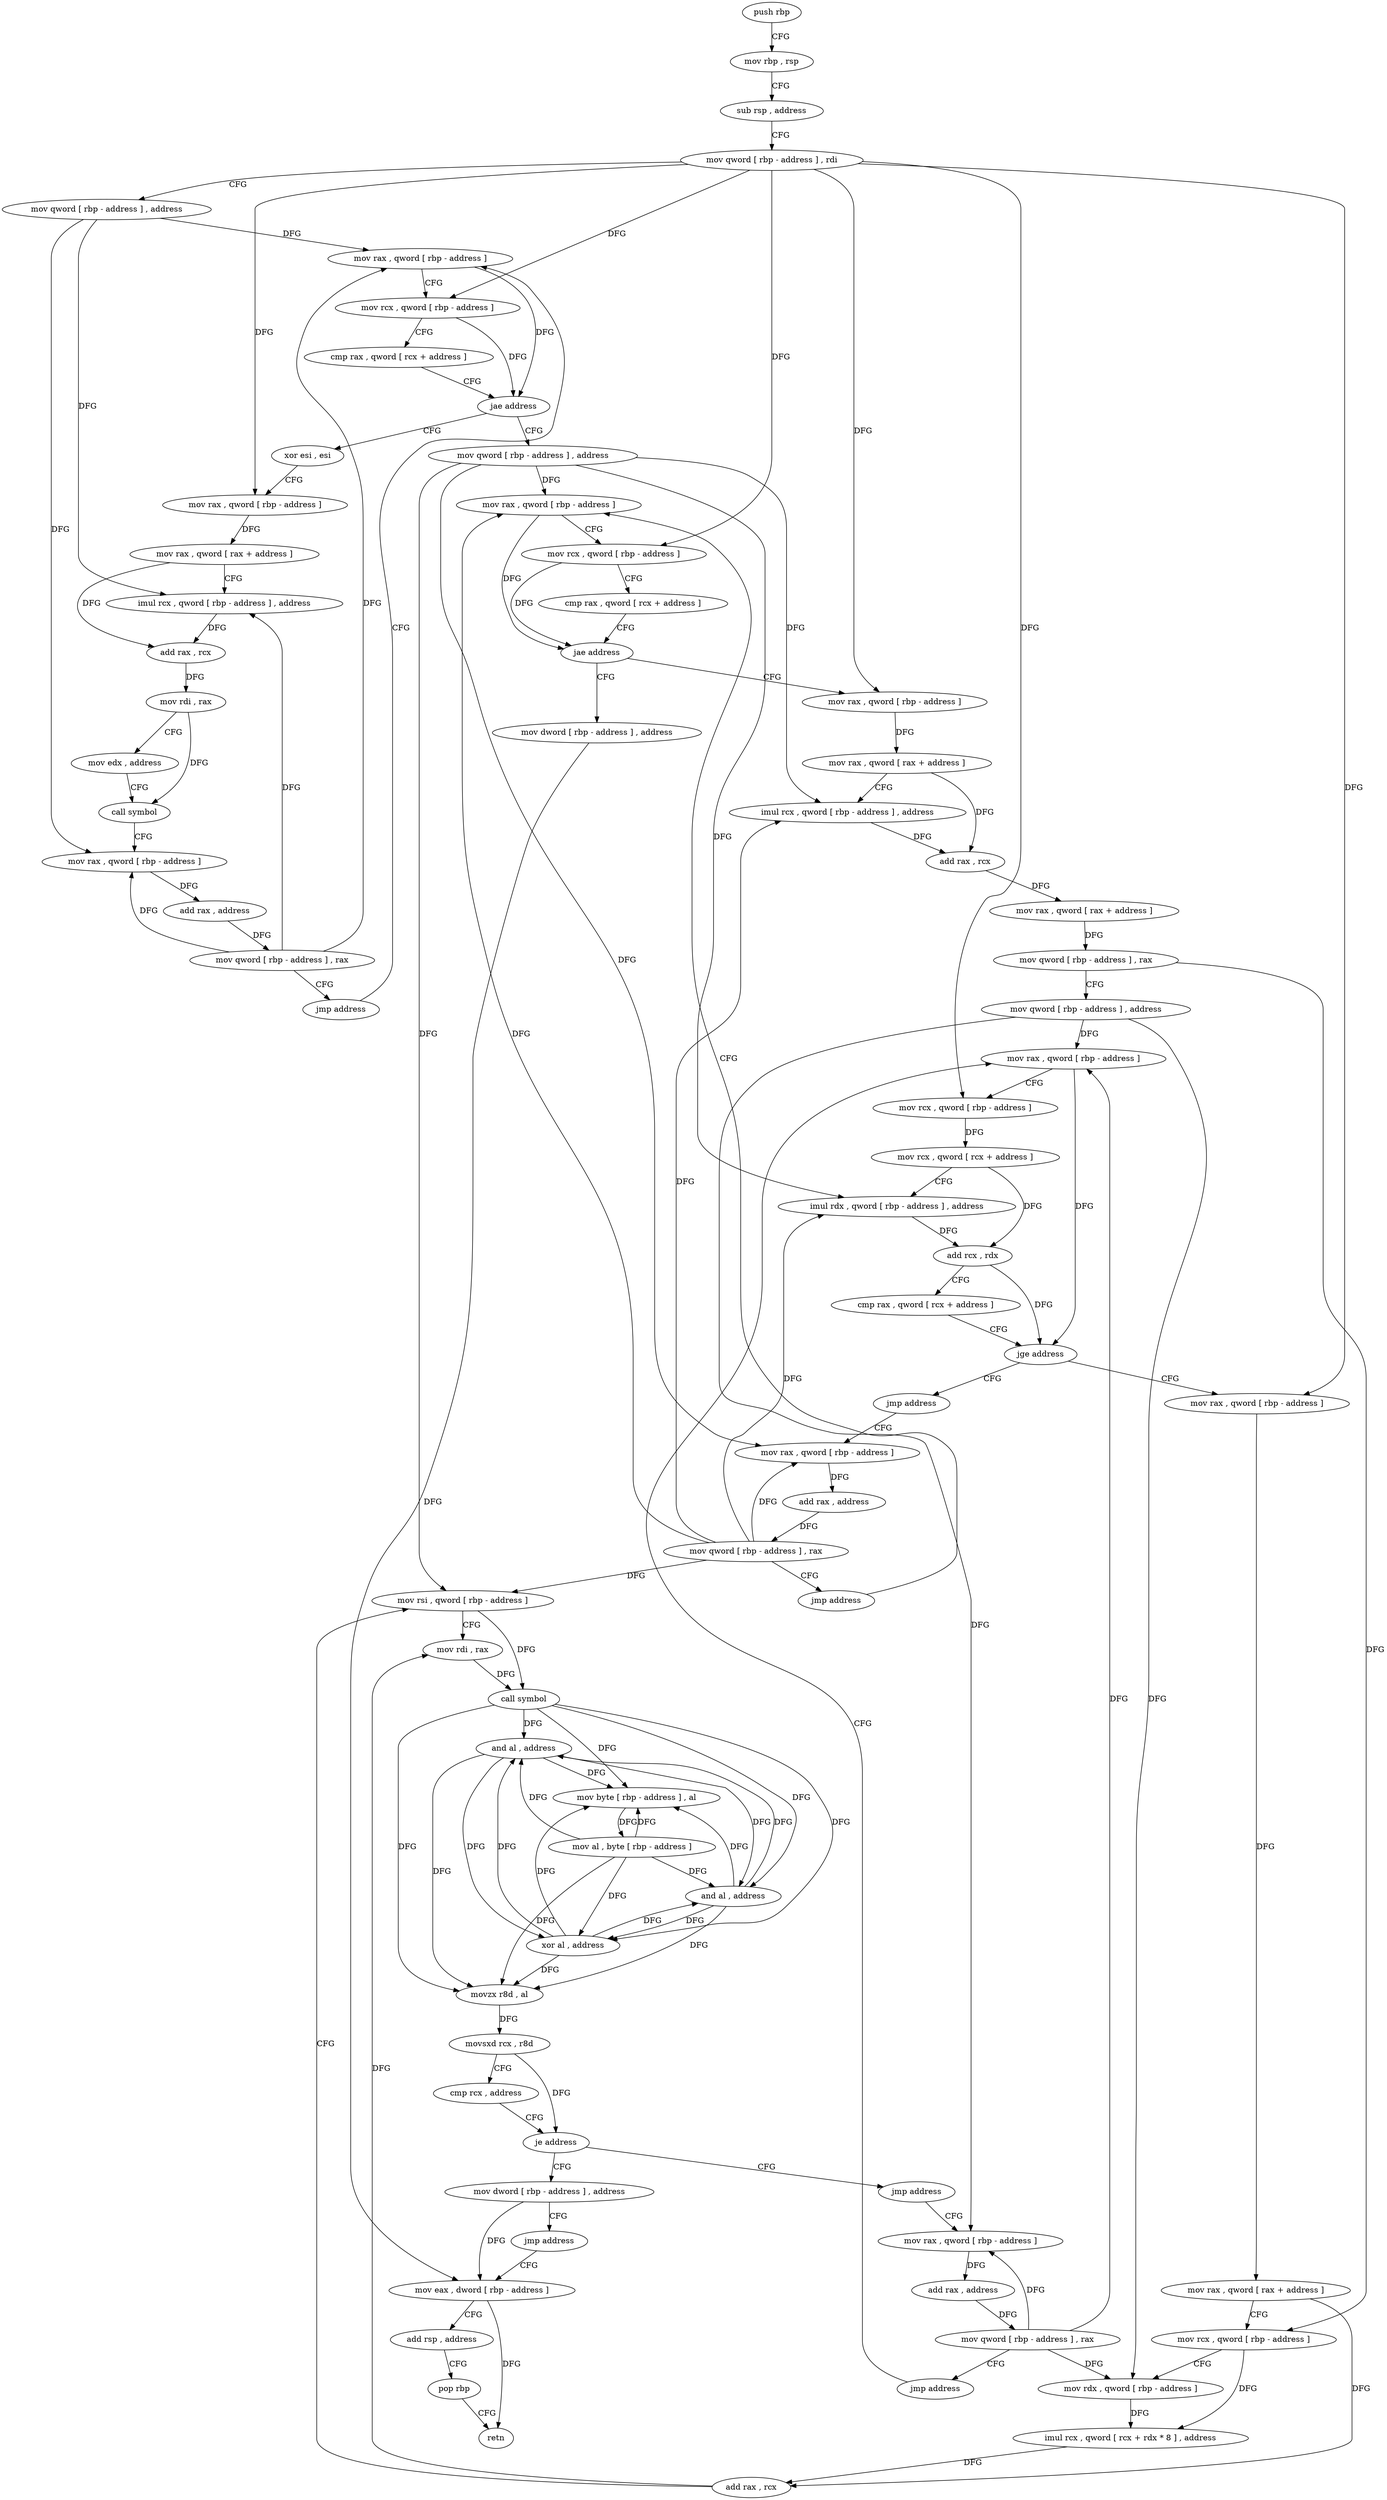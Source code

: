 digraph "func" {
"4270864" [label = "push rbp" ]
"4270865" [label = "mov rbp , rsp" ]
"4270868" [label = "sub rsp , address" ]
"4270872" [label = "mov qword [ rbp - address ] , rdi" ]
"4270876" [label = "mov qword [ rbp - address ] , address" ]
"4270884" [label = "mov rax , qword [ rbp - address ]" ]
"4270955" [label = "mov qword [ rbp - address ] , address" ]
"4270963" [label = "mov rax , qword [ rbp - address ]" ]
"4270902" [label = "xor esi , esi" ]
"4270904" [label = "mov rax , qword [ rbp - address ]" ]
"4270908" [label = "mov rax , qword [ rax + address ]" ]
"4270912" [label = "imul rcx , qword [ rbp - address ] , address" ]
"4270920" [label = "add rax , rcx" ]
"4270923" [label = "mov rdi , rax" ]
"4270926" [label = "mov edx , address" ]
"4270931" [label = "call symbol" ]
"4270936" [label = "mov rax , qword [ rbp - address ]" ]
"4270940" [label = "add rax , address" ]
"4270946" [label = "mov qword [ rbp - address ] , rax" ]
"4270950" [label = "jmp address" ]
"4271177" [label = "mov dword [ rbp - address ] , address" ]
"4271184" [label = "mov eax , dword [ rbp - address ]" ]
"4270981" [label = "mov rax , qword [ rbp - address ]" ]
"4270985" [label = "mov rax , qword [ rax + address ]" ]
"4270989" [label = "imul rcx , qword [ rbp - address ] , address" ]
"4270997" [label = "add rax , rcx" ]
"4271000" [label = "mov rax , qword [ rax + address ]" ]
"4271004" [label = "mov qword [ rbp - address ] , rax" ]
"4271008" [label = "mov qword [ rbp - address ] , address" ]
"4271016" [label = "mov rax , qword [ rbp - address ]" ]
"4270888" [label = "mov rcx , qword [ rbp - address ]" ]
"4270892" [label = "cmp rax , qword [ rcx + address ]" ]
"4270896" [label = "jae address" ]
"4271153" [label = "jmp address" ]
"4271158" [label = "mov rax , qword [ rbp - address ]" ]
"4271049" [label = "mov rax , qword [ rbp - address ]" ]
"4271053" [label = "mov rax , qword [ rax + address ]" ]
"4271057" [label = "mov rcx , qword [ rbp - address ]" ]
"4271061" [label = "mov rdx , qword [ rbp - address ]" ]
"4271065" [label = "imul rcx , qword [ rcx + rdx * 8 ] , address" ]
"4271073" [label = "add rax , rcx" ]
"4271076" [label = "mov rsi , qword [ rbp - address ]" ]
"4271080" [label = "mov rdi , rax" ]
"4271083" [label = "call symbol" ]
"4271088" [label = "and al , address" ]
"4271090" [label = "mov byte [ rbp - address ] , al" ]
"4271093" [label = "mov al , byte [ rbp - address ]" ]
"4271096" [label = "xor al , address" ]
"4271098" [label = "and al , address" ]
"4271100" [label = "movzx r8d , al" ]
"4271104" [label = "movsxd rcx , r8d" ]
"4271107" [label = "cmp rcx , address" ]
"4271111" [label = "je address" ]
"4271129" [label = "jmp address" ]
"4271117" [label = "mov dword [ rbp - address ] , address" ]
"4271162" [label = "add rax , address" ]
"4271168" [label = "mov qword [ rbp - address ] , rax" ]
"4271172" [label = "jmp address" ]
"4271134" [label = "mov rax , qword [ rbp - address ]" ]
"4271124" [label = "jmp address" ]
"4270967" [label = "mov rcx , qword [ rbp - address ]" ]
"4270971" [label = "cmp rax , qword [ rcx + address ]" ]
"4270975" [label = "jae address" ]
"4271138" [label = "add rax , address" ]
"4271144" [label = "mov qword [ rbp - address ] , rax" ]
"4271148" [label = "jmp address" ]
"4271187" [label = "add rsp , address" ]
"4271191" [label = "pop rbp" ]
"4271192" [label = "retn" ]
"4271020" [label = "mov rcx , qword [ rbp - address ]" ]
"4271024" [label = "mov rcx , qword [ rcx + address ]" ]
"4271028" [label = "imul rdx , qword [ rbp - address ] , address" ]
"4271036" [label = "add rcx , rdx" ]
"4271039" [label = "cmp rax , qword [ rcx + address ]" ]
"4271043" [label = "jge address" ]
"4270864" -> "4270865" [ label = "CFG" ]
"4270865" -> "4270868" [ label = "CFG" ]
"4270868" -> "4270872" [ label = "CFG" ]
"4270872" -> "4270876" [ label = "CFG" ]
"4270872" -> "4270888" [ label = "DFG" ]
"4270872" -> "4270904" [ label = "DFG" ]
"4270872" -> "4270967" [ label = "DFG" ]
"4270872" -> "4270981" [ label = "DFG" ]
"4270872" -> "4271020" [ label = "DFG" ]
"4270872" -> "4271049" [ label = "DFG" ]
"4270876" -> "4270884" [ label = "DFG" ]
"4270876" -> "4270912" [ label = "DFG" ]
"4270876" -> "4270936" [ label = "DFG" ]
"4270884" -> "4270888" [ label = "CFG" ]
"4270884" -> "4270896" [ label = "DFG" ]
"4270955" -> "4270963" [ label = "DFG" ]
"4270955" -> "4270989" [ label = "DFG" ]
"4270955" -> "4271028" [ label = "DFG" ]
"4270955" -> "4271076" [ label = "DFG" ]
"4270955" -> "4271158" [ label = "DFG" ]
"4270963" -> "4270967" [ label = "CFG" ]
"4270963" -> "4270975" [ label = "DFG" ]
"4270902" -> "4270904" [ label = "CFG" ]
"4270904" -> "4270908" [ label = "DFG" ]
"4270908" -> "4270912" [ label = "CFG" ]
"4270908" -> "4270920" [ label = "DFG" ]
"4270912" -> "4270920" [ label = "DFG" ]
"4270920" -> "4270923" [ label = "DFG" ]
"4270923" -> "4270926" [ label = "CFG" ]
"4270923" -> "4270931" [ label = "DFG" ]
"4270926" -> "4270931" [ label = "CFG" ]
"4270931" -> "4270936" [ label = "CFG" ]
"4270936" -> "4270940" [ label = "DFG" ]
"4270940" -> "4270946" [ label = "DFG" ]
"4270946" -> "4270950" [ label = "CFG" ]
"4270946" -> "4270884" [ label = "DFG" ]
"4270946" -> "4270912" [ label = "DFG" ]
"4270946" -> "4270936" [ label = "DFG" ]
"4270950" -> "4270884" [ label = "CFG" ]
"4271177" -> "4271184" [ label = "DFG" ]
"4271184" -> "4271187" [ label = "CFG" ]
"4271184" -> "4271192" [ label = "DFG" ]
"4270981" -> "4270985" [ label = "DFG" ]
"4270985" -> "4270989" [ label = "CFG" ]
"4270985" -> "4270997" [ label = "DFG" ]
"4270989" -> "4270997" [ label = "DFG" ]
"4270997" -> "4271000" [ label = "DFG" ]
"4271000" -> "4271004" [ label = "DFG" ]
"4271004" -> "4271008" [ label = "CFG" ]
"4271004" -> "4271057" [ label = "DFG" ]
"4271008" -> "4271016" [ label = "DFG" ]
"4271008" -> "4271061" [ label = "DFG" ]
"4271008" -> "4271134" [ label = "DFG" ]
"4271016" -> "4271020" [ label = "CFG" ]
"4271016" -> "4271043" [ label = "DFG" ]
"4270888" -> "4270892" [ label = "CFG" ]
"4270888" -> "4270896" [ label = "DFG" ]
"4270892" -> "4270896" [ label = "CFG" ]
"4270896" -> "4270955" [ label = "CFG" ]
"4270896" -> "4270902" [ label = "CFG" ]
"4271153" -> "4271158" [ label = "CFG" ]
"4271158" -> "4271162" [ label = "DFG" ]
"4271049" -> "4271053" [ label = "DFG" ]
"4271053" -> "4271057" [ label = "CFG" ]
"4271053" -> "4271073" [ label = "DFG" ]
"4271057" -> "4271061" [ label = "CFG" ]
"4271057" -> "4271065" [ label = "DFG" ]
"4271061" -> "4271065" [ label = "DFG" ]
"4271065" -> "4271073" [ label = "DFG" ]
"4271073" -> "4271076" [ label = "CFG" ]
"4271073" -> "4271080" [ label = "DFG" ]
"4271076" -> "4271080" [ label = "CFG" ]
"4271076" -> "4271083" [ label = "DFG" ]
"4271080" -> "4271083" [ label = "DFG" ]
"4271083" -> "4271088" [ label = "DFG" ]
"4271083" -> "4271090" [ label = "DFG" ]
"4271083" -> "4271096" [ label = "DFG" ]
"4271083" -> "4271098" [ label = "DFG" ]
"4271083" -> "4271100" [ label = "DFG" ]
"4271088" -> "4271090" [ label = "DFG" ]
"4271088" -> "4271096" [ label = "DFG" ]
"4271088" -> "4271098" [ label = "DFG" ]
"4271088" -> "4271100" [ label = "DFG" ]
"4271090" -> "4271093" [ label = "DFG" ]
"4271093" -> "4271096" [ label = "DFG" ]
"4271093" -> "4271088" [ label = "DFG" ]
"4271093" -> "4271090" [ label = "DFG" ]
"4271093" -> "4271098" [ label = "DFG" ]
"4271093" -> "4271100" [ label = "DFG" ]
"4271096" -> "4271098" [ label = "DFG" ]
"4271096" -> "4271088" [ label = "DFG" ]
"4271096" -> "4271090" [ label = "DFG" ]
"4271096" -> "4271100" [ label = "DFG" ]
"4271098" -> "4271100" [ label = "DFG" ]
"4271098" -> "4271088" [ label = "DFG" ]
"4271098" -> "4271090" [ label = "DFG" ]
"4271098" -> "4271096" [ label = "DFG" ]
"4271100" -> "4271104" [ label = "DFG" ]
"4271104" -> "4271107" [ label = "CFG" ]
"4271104" -> "4271111" [ label = "DFG" ]
"4271107" -> "4271111" [ label = "CFG" ]
"4271111" -> "4271129" [ label = "CFG" ]
"4271111" -> "4271117" [ label = "CFG" ]
"4271129" -> "4271134" [ label = "CFG" ]
"4271117" -> "4271124" [ label = "CFG" ]
"4271117" -> "4271184" [ label = "DFG" ]
"4271162" -> "4271168" [ label = "DFG" ]
"4271168" -> "4271172" [ label = "CFG" ]
"4271168" -> "4270963" [ label = "DFG" ]
"4271168" -> "4270989" [ label = "DFG" ]
"4271168" -> "4271028" [ label = "DFG" ]
"4271168" -> "4271076" [ label = "DFG" ]
"4271168" -> "4271158" [ label = "DFG" ]
"4271172" -> "4270963" [ label = "CFG" ]
"4271134" -> "4271138" [ label = "DFG" ]
"4271124" -> "4271184" [ label = "CFG" ]
"4270967" -> "4270971" [ label = "CFG" ]
"4270967" -> "4270975" [ label = "DFG" ]
"4270971" -> "4270975" [ label = "CFG" ]
"4270975" -> "4271177" [ label = "CFG" ]
"4270975" -> "4270981" [ label = "CFG" ]
"4271138" -> "4271144" [ label = "DFG" ]
"4271144" -> "4271148" [ label = "CFG" ]
"4271144" -> "4271016" [ label = "DFG" ]
"4271144" -> "4271061" [ label = "DFG" ]
"4271144" -> "4271134" [ label = "DFG" ]
"4271148" -> "4271016" [ label = "CFG" ]
"4271187" -> "4271191" [ label = "CFG" ]
"4271191" -> "4271192" [ label = "CFG" ]
"4271020" -> "4271024" [ label = "DFG" ]
"4271024" -> "4271028" [ label = "CFG" ]
"4271024" -> "4271036" [ label = "DFG" ]
"4271028" -> "4271036" [ label = "DFG" ]
"4271036" -> "4271039" [ label = "CFG" ]
"4271036" -> "4271043" [ label = "DFG" ]
"4271039" -> "4271043" [ label = "CFG" ]
"4271043" -> "4271153" [ label = "CFG" ]
"4271043" -> "4271049" [ label = "CFG" ]
}
